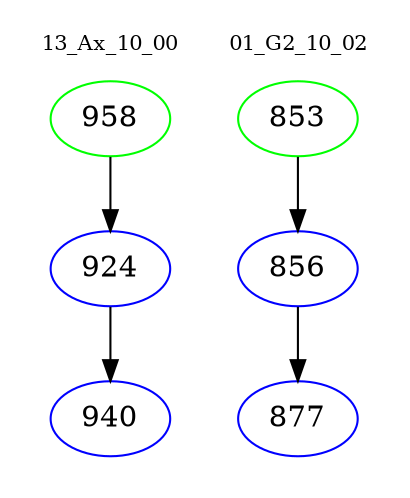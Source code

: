 digraph{
subgraph cluster_0 {
color = white
label = "13_Ax_10_00";
fontsize=10;
T0_958 [label="958", color="green"]
T0_958 -> T0_924 [color="black"]
T0_924 [label="924", color="blue"]
T0_924 -> T0_940 [color="black"]
T0_940 [label="940", color="blue"]
}
subgraph cluster_1 {
color = white
label = "01_G2_10_02";
fontsize=10;
T1_853 [label="853", color="green"]
T1_853 -> T1_856 [color="black"]
T1_856 [label="856", color="blue"]
T1_856 -> T1_877 [color="black"]
T1_877 [label="877", color="blue"]
}
}
